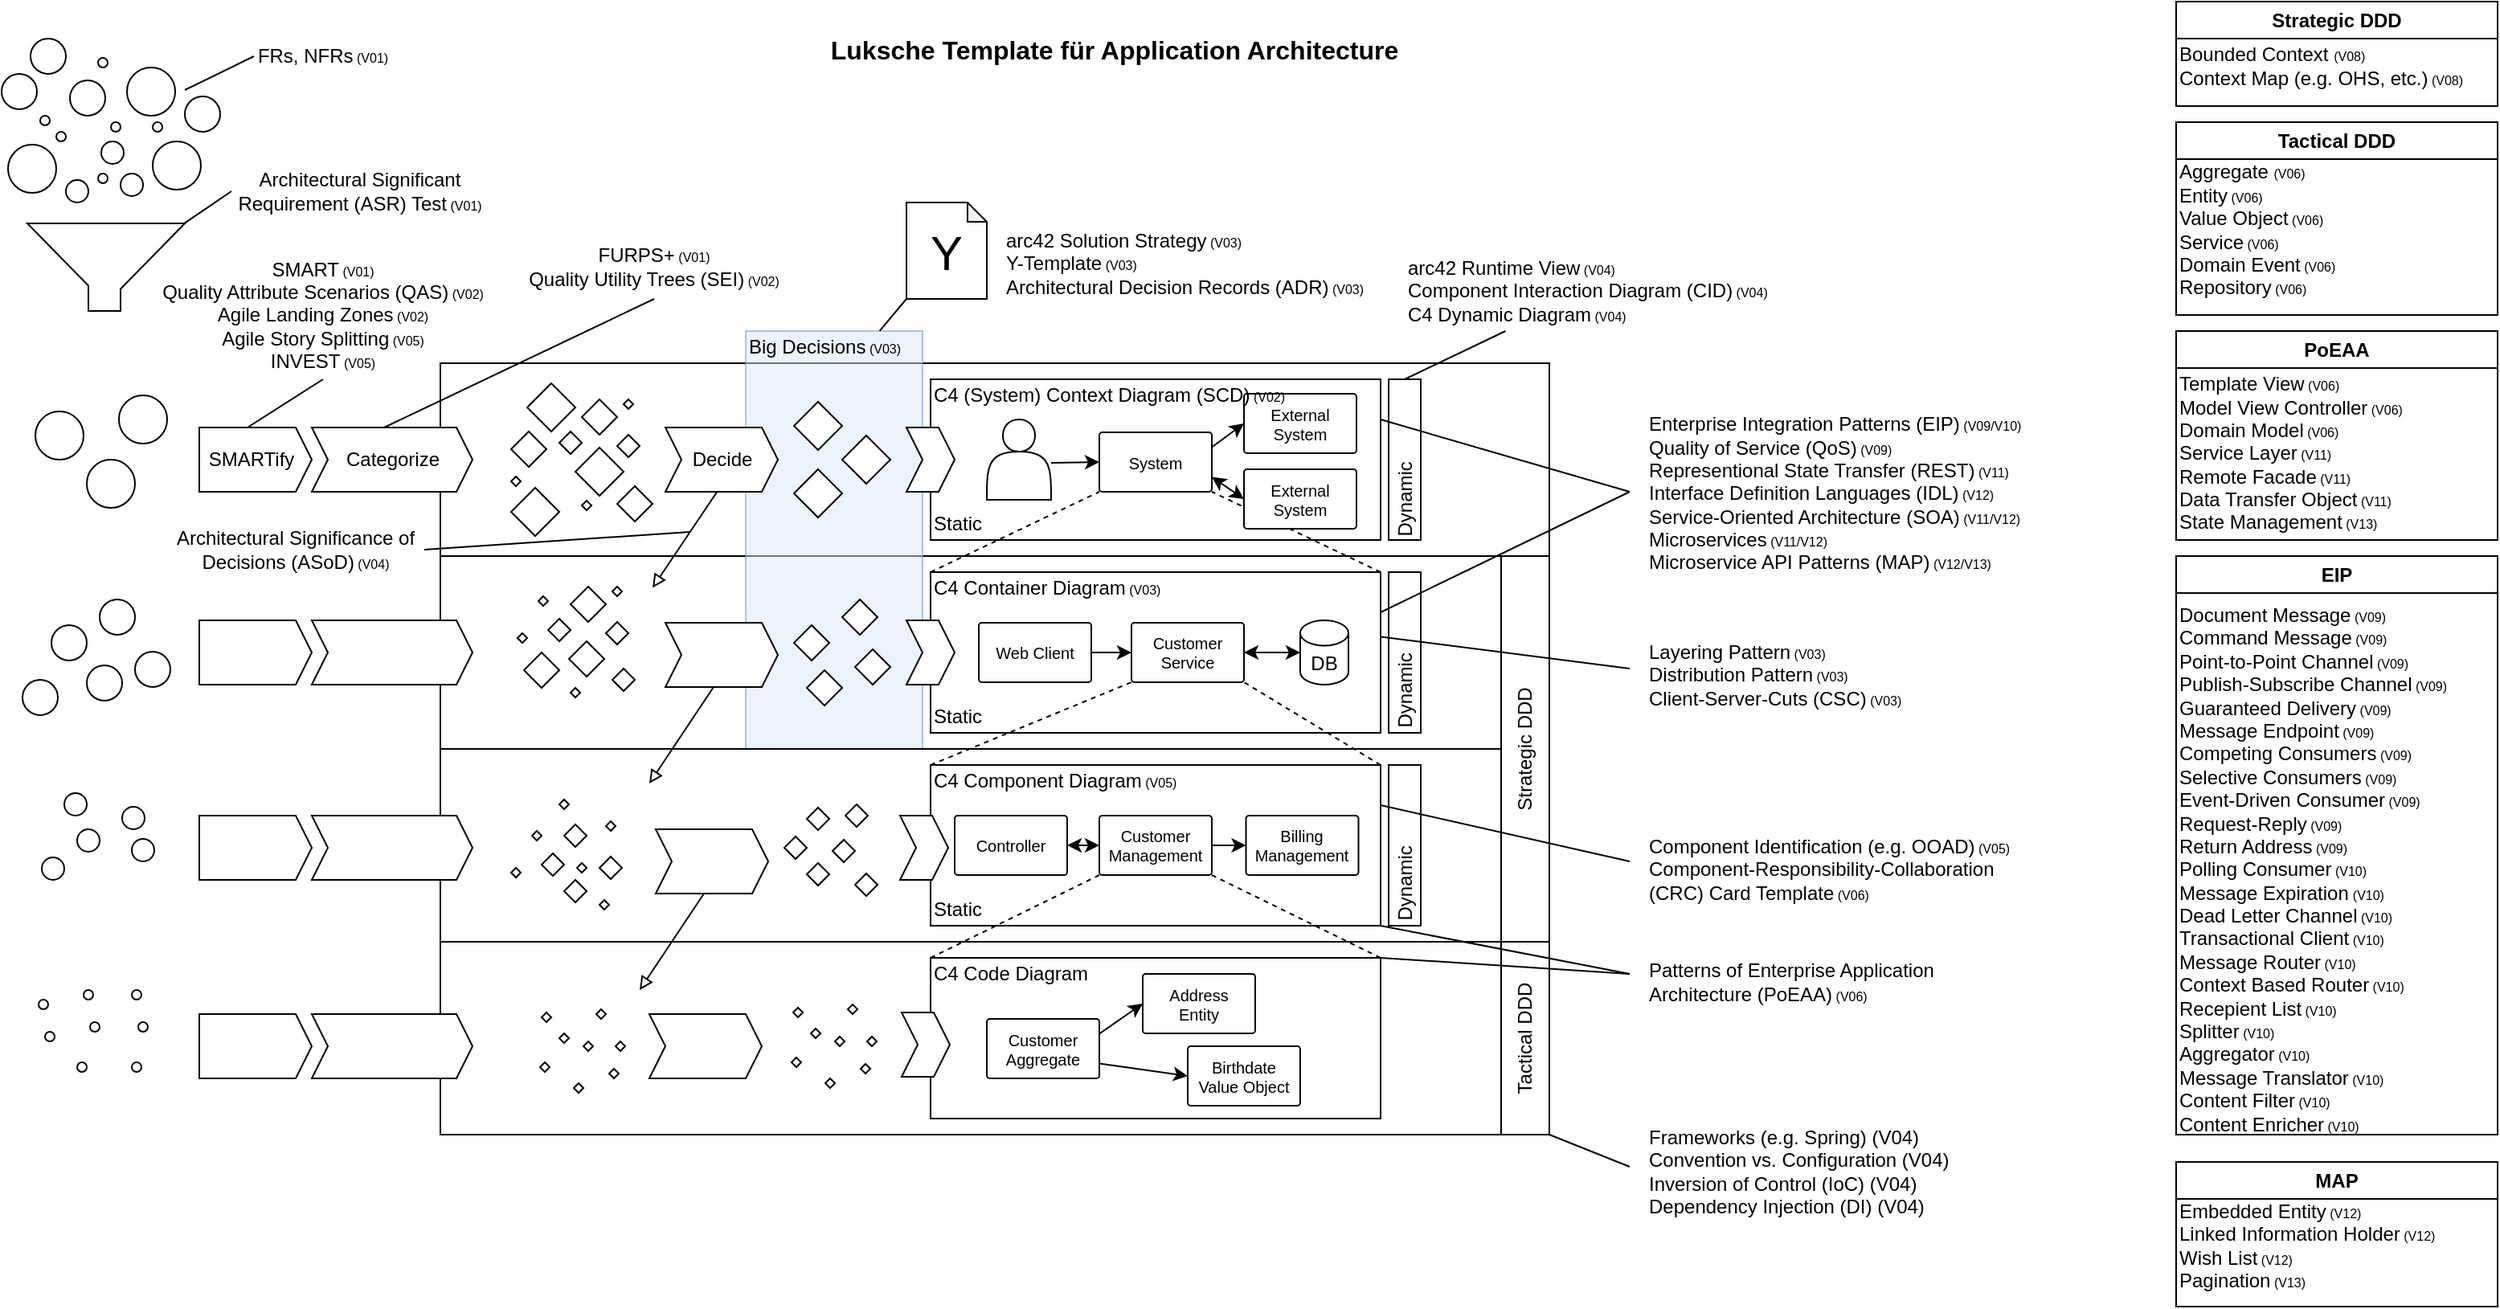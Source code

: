 <mxfile version="22.1.2" type="device">
  <diagram name="Page-1" id="bU3D_XDhGiYtBqdsCBTW">
    <mxGraphModel dx="2333" dy="1331" grid="1" gridSize="10" guides="1" tooltips="1" connect="1" arrows="1" fold="0" page="1" pageScale="1" pageWidth="1169" pageHeight="827" math="0" shadow="0">
      <root>
        <mxCell id="0" />
        <mxCell id="1" parent="0" />
        <mxCell id="FTZdqDH2JGFpH1j-RprN-48" value="" style="rounded=0;whiteSpace=wrap;html=1;" parent="1" vertex="1">
          <mxGeometry x="283" y="352" width="690" height="120" as="geometry" />
        </mxCell>
        <mxCell id="FTZdqDH2JGFpH1j-RprN-1" value="" style="rounded=0;whiteSpace=wrap;html=1;" parent="1" vertex="1">
          <mxGeometry x="283" y="232" width="690" height="120" as="geometry" />
        </mxCell>
        <mxCell id="FTZdqDH2JGFpH1j-RprN-68" value="" style="rounded=0;whiteSpace=wrap;html=1;opacity=50;fillColor=#dae8fc;strokeColor=#6c8ebf;" parent="1" vertex="1">
          <mxGeometry x="473" y="212" width="110" height="260" as="geometry" />
        </mxCell>
        <mxCell id="FTZdqDH2JGFpH1j-RprN-5" value="" style="ellipse;whiteSpace=wrap;html=1;aspect=fixed;" parent="1" vertex="1">
          <mxGeometry x="88" y="48" width="30" height="30" as="geometry" />
        </mxCell>
        <mxCell id="FTZdqDH2JGFpH1j-RprN-7" value="" style="ellipse;whiteSpace=wrap;html=1;aspect=fixed;" parent="1" vertex="1">
          <mxGeometry x="28" y="30" width="22" height="22" as="geometry" />
        </mxCell>
        <mxCell id="FTZdqDH2JGFpH1j-RprN-9" value="" style="ellipse;whiteSpace=wrap;html=1;aspect=fixed;" parent="1" vertex="1">
          <mxGeometry x="72" y="94" width="14" height="14" as="geometry" />
        </mxCell>
        <mxCell id="FTZdqDH2JGFpH1j-RprN-10" value="" style="ellipse;whiteSpace=wrap;html=1;aspect=fixed;" parent="1" vertex="1">
          <mxGeometry x="34" y="78" width="6" height="6" as="geometry" />
        </mxCell>
        <mxCell id="FTZdqDH2JGFpH1j-RprN-11" value="SMARTify" style="html=1;shadow=0;dashed=0;align=center;verticalAlign=middle;shape=mxgraph.arrows2.arrow;dy=0;dx=10;notch=0;spacing=0;spacingLeft=0;spacingRight=6;" parent="1" vertex="1">
          <mxGeometry x="133" y="272" width="70" height="40" as="geometry" />
        </mxCell>
        <mxCell id="FTZdqDH2JGFpH1j-RprN-12" value="Categorize" style="html=1;shadow=0;dashed=0;align=center;verticalAlign=middle;shape=mxgraph.arrows2.arrow;dy=0;dx=10;notch=10;" parent="1" vertex="1">
          <mxGeometry x="203" y="272" width="100" height="40" as="geometry" />
        </mxCell>
        <mxCell id="FTZdqDH2JGFpH1j-RprN-13" value="" style="ellipse;whiteSpace=wrap;html=1;aspect=fixed;" parent="1" vertex="1">
          <mxGeometry x="83" y="252" width="30" height="30" as="geometry" />
        </mxCell>
        <mxCell id="FTZdqDH2JGFpH1j-RprN-14" value="" style="ellipse;whiteSpace=wrap;html=1;aspect=fixed;" parent="1" vertex="1">
          <mxGeometry x="31" y="262" width="30" height="30" as="geometry" />
        </mxCell>
        <mxCell id="FTZdqDH2JGFpH1j-RprN-15" value="" style="ellipse;whiteSpace=wrap;html=1;aspect=fixed;" parent="1" vertex="1">
          <mxGeometry x="63" y="292" width="30" height="30" as="geometry" />
        </mxCell>
        <mxCell id="FTZdqDH2JGFpH1j-RprN-17" value="" style="rhombus;whiteSpace=wrap;html=1;" parent="1" vertex="1">
          <mxGeometry x="337" y="244.5" width="30" height="30" as="geometry" />
        </mxCell>
        <mxCell id="FTZdqDH2JGFpH1j-RprN-18" value="" style="rhombus;whiteSpace=wrap;html=1;" parent="1" vertex="1">
          <mxGeometry x="367" y="284.5" width="30" height="30" as="geometry" />
        </mxCell>
        <mxCell id="FTZdqDH2JGFpH1j-RprN-19" value="" style="rhombus;whiteSpace=wrap;html=1;" parent="1" vertex="1">
          <mxGeometry x="327" y="309.5" width="30" height="30" as="geometry" />
        </mxCell>
        <mxCell id="FTZdqDH2JGFpH1j-RprN-20" value="" style="rhombus;whiteSpace=wrap;html=1;" parent="1" vertex="1">
          <mxGeometry x="327" y="274.5" width="22" height="22" as="geometry" />
        </mxCell>
        <mxCell id="FTZdqDH2JGFpH1j-RprN-21" value="" style="rhombus;whiteSpace=wrap;html=1;" parent="1" vertex="1">
          <mxGeometry x="371" y="254.5" width="22" height="22" as="geometry" />
        </mxCell>
        <mxCell id="FTZdqDH2JGFpH1j-RprN-22" value="" style="rhombus;whiteSpace=wrap;html=1;" parent="1" vertex="1">
          <mxGeometry x="393" y="308.5" width="22" height="22" as="geometry" />
        </mxCell>
        <mxCell id="FTZdqDH2JGFpH1j-RprN-23" value="" style="rhombus;whiteSpace=wrap;html=1;" parent="1" vertex="1">
          <mxGeometry x="357" y="274.5" width="14" height="14" as="geometry" />
        </mxCell>
        <mxCell id="FTZdqDH2JGFpH1j-RprN-27" value="" style="rhombus;whiteSpace=wrap;html=1;" parent="1" vertex="1">
          <mxGeometry x="393" y="276.5" width="14" height="14" as="geometry" />
        </mxCell>
        <mxCell id="FTZdqDH2JGFpH1j-RprN-28" value="" style="rhombus;whiteSpace=wrap;html=1;" parent="1" vertex="1">
          <mxGeometry x="371" y="317.5" width="6" height="6" as="geometry" />
        </mxCell>
        <mxCell id="FTZdqDH2JGFpH1j-RprN-29" value="" style="rhombus;whiteSpace=wrap;html=1;" parent="1" vertex="1">
          <mxGeometry x="327" y="302.5" width="6" height="6" as="geometry" />
        </mxCell>
        <mxCell id="FTZdqDH2JGFpH1j-RprN-30" value="" style="rhombus;whiteSpace=wrap;html=1;" parent="1" vertex="1">
          <mxGeometry x="397" y="254.5" width="6" height="6" as="geometry" />
        </mxCell>
        <mxCell id="FTZdqDH2JGFpH1j-RprN-31" value="Decide" style="html=1;shadow=0;dashed=0;align=center;verticalAlign=middle;shape=mxgraph.arrows2.arrow;dy=0;dx=10;notch=10;" parent="1" vertex="1">
          <mxGeometry x="423" y="272" width="70" height="40" as="geometry" />
        </mxCell>
        <mxCell id="FTZdqDH2JGFpH1j-RprN-32" value="" style="rhombus;whiteSpace=wrap;html=1;" parent="1" vertex="1">
          <mxGeometry x="503" y="256" width="30" height="30" as="geometry" />
        </mxCell>
        <mxCell id="FTZdqDH2JGFpH1j-RprN-33" value="" style="rhombus;whiteSpace=wrap;html=1;" parent="1" vertex="1">
          <mxGeometry x="503" y="298" width="30" height="30" as="geometry" />
        </mxCell>
        <mxCell id="FTZdqDH2JGFpH1j-RprN-34" value="" style="rhombus;whiteSpace=wrap;html=1;" parent="1" vertex="1">
          <mxGeometry x="533" y="277" width="30" height="30" as="geometry" />
        </mxCell>
        <mxCell id="FTZdqDH2JGFpH1j-RprN-36" value="" style="rounded=0;whiteSpace=wrap;html=1;" parent="1" vertex="1">
          <mxGeometry x="588" y="242" width="280" height="100" as="geometry" />
        </mxCell>
        <mxCell id="FTZdqDH2JGFpH1j-RprN-35" value="" style="html=1;shadow=0;dashed=0;align=center;verticalAlign=middle;shape=mxgraph.arrows2.arrow;dy=0;dx=10;notch=10;" parent="1" vertex="1">
          <mxGeometry x="573" y="272" width="30" height="40" as="geometry" />
        </mxCell>
        <mxCell id="FTZdqDH2JGFpH1j-RprN-46" style="rounded=0;orthogonalLoop=1;jettySize=auto;html=1;exitX=1;exitY=0.25;exitDx=0;exitDy=0;entryX=0;entryY=0.5;entryDx=0;entryDy=0;" parent="1" source="FTZdqDH2JGFpH1j-RprN-39" target="FTZdqDH2JGFpH1j-RprN-40" edge="1">
          <mxGeometry relative="1" as="geometry" />
        </mxCell>
        <mxCell id="FTZdqDH2JGFpH1j-RprN-47" style="rounded=0;orthogonalLoop=1;jettySize=auto;html=1;exitX=1;exitY=0.75;exitDx=0;exitDy=0;entryX=0;entryY=0.5;entryDx=0;entryDy=0;startArrow=classic;startFill=1;" parent="1" source="FTZdqDH2JGFpH1j-RprN-39" target="FTZdqDH2JGFpH1j-RprN-41" edge="1">
          <mxGeometry relative="1" as="geometry" />
        </mxCell>
        <mxCell id="FTZdqDH2JGFpH1j-RprN-39" value="System" style="rounded=1;whiteSpace=wrap;html=1;arcSize=5;fontSize=10;" parent="1" vertex="1">
          <mxGeometry x="693" y="275" width="70" height="37" as="geometry" />
        </mxCell>
        <mxCell id="FTZdqDH2JGFpH1j-RprN-40" value="External&lt;br style=&quot;font-size: 10px;&quot;&gt;System" style="rounded=1;whiteSpace=wrap;html=1;arcSize=5;fontSize=10;" parent="1" vertex="1">
          <mxGeometry x="783" y="251" width="70" height="37" as="geometry" />
        </mxCell>
        <mxCell id="FTZdqDH2JGFpH1j-RprN-44" style="rounded=0;orthogonalLoop=1;jettySize=auto;html=1;entryX=0;entryY=0.5;entryDx=0;entryDy=0;" parent="1" target="FTZdqDH2JGFpH1j-RprN-39" edge="1">
          <mxGeometry relative="1" as="geometry">
            <mxPoint x="663" y="294" as="sourcePoint" />
          </mxGeometry>
        </mxCell>
        <mxCell id="FTZdqDH2JGFpH1j-RprN-43" value="" style="shape=actor;whiteSpace=wrap;html=1;" parent="1" vertex="1">
          <mxGeometry x="623" y="267" width="40" height="50" as="geometry" />
        </mxCell>
        <mxCell id="FTZdqDH2JGFpH1j-RprN-49" value="" style="rounded=0;whiteSpace=wrap;html=1;" parent="1" vertex="1">
          <mxGeometry x="588" y="362" width="280" height="100" as="geometry" />
        </mxCell>
        <mxCell id="FTZdqDH2JGFpH1j-RprN-50" value="" style="html=1;shadow=0;dashed=0;align=center;verticalAlign=middle;shape=mxgraph.arrows2.arrow;dy=0;dx=10;notch=10;" parent="1" vertex="1">
          <mxGeometry x="573" y="392" width="30" height="40" as="geometry" />
        </mxCell>
        <mxCell id="FTZdqDH2JGFpH1j-RprN-51" value="SMART&lt;font style=&quot;font-size: 8px;&quot;&gt; &lt;font style=&quot;font-size: 8px;&quot;&gt;(V01)&lt;/font&gt;&lt;/font&gt;&lt;br&gt;Quality Attribute Scenarios (QAS)&lt;font style=&quot;font-size: 8px;&quot;&gt; (V02)&lt;/font&gt;&lt;br&gt;Agile Landing Zones&lt;font style=&quot;font-size: 8px;&quot;&gt; (V02)&lt;/font&gt;&lt;br&gt;Agile Story Splitting&lt;font style=&quot;font-size: 8px;&quot;&gt; (V05)&lt;/font&gt;&lt;br&gt;INVEST&lt;font style=&quot;font-size: 8px;&quot;&gt; (V05)&lt;/font&gt;" style="text;html=1;strokeColor=none;fillColor=none;align=center;verticalAlign=middle;whiteSpace=wrap;rounded=0;" parent="1" vertex="1">
          <mxGeometry x="107" y="162" width="206" height="80" as="geometry" />
        </mxCell>
        <mxCell id="FTZdqDH2JGFpH1j-RprN-52" value="&lt;font style=&quot;&quot;&gt;FURPS+&lt;/font&gt;&lt;font style=&quot;font-size: 8px;&quot;&gt;&amp;nbsp;&lt;font style=&quot;font-size: 8px;&quot;&gt;(V01)&lt;/font&gt;&lt;/font&gt;&lt;br&gt;Quality Utility Trees (SEI)&lt;font style=&quot;font-size: 8px;&quot;&gt;&amp;nbsp;(V02)&lt;/font&gt;" style="text;html=1;strokeColor=none;fillColor=none;align=center;verticalAlign=middle;whiteSpace=wrap;rounded=0;" parent="1" vertex="1">
          <mxGeometry x="313" y="152" width="206" height="40" as="geometry" />
        </mxCell>
        <mxCell id="FTZdqDH2JGFpH1j-RprN-53" value="" style="endArrow=none;html=1;rounded=0;exitX=0;exitY=0;exitDx=30;exitDy=0;exitPerimeter=0;entryX=0.5;entryY=1;entryDx=0;entryDy=0;" parent="1" source="FTZdqDH2JGFpH1j-RprN-11" target="FTZdqDH2JGFpH1j-RprN-51" edge="1">
          <mxGeometry width="50" height="50" relative="1" as="geometry">
            <mxPoint x="303" y="172" as="sourcePoint" />
            <mxPoint x="353" y="122" as="targetPoint" />
          </mxGeometry>
        </mxCell>
        <mxCell id="FTZdqDH2JGFpH1j-RprN-55" value="" style="endArrow=none;html=1;rounded=0;exitX=0;exitY=0;exitDx=45;exitDy=0;exitPerimeter=0;entryX=0.5;entryY=1;entryDx=0;entryDy=0;" parent="1" source="FTZdqDH2JGFpH1j-RprN-12" target="FTZdqDH2JGFpH1j-RprN-52" edge="1">
          <mxGeometry width="50" height="50" relative="1" as="geometry">
            <mxPoint x="173" y="282" as="sourcePoint" />
            <mxPoint x="226" y="202" as="targetPoint" />
          </mxGeometry>
        </mxCell>
        <mxCell id="FTZdqDH2JGFpH1j-RprN-56" value="&lt;font style=&quot;&quot;&gt;C4 (System) Context Diagram (SCD)&lt;/font&gt;&lt;font style=&quot;font-size: 8px;&quot;&gt;&amp;nbsp;&lt;font style=&quot;font-size: 8px;&quot;&gt;(V02)&lt;/font&gt;&lt;/font&gt;" style="text;html=1;strokeColor=none;fillColor=none;align=left;verticalAlign=middle;whiteSpace=wrap;rounded=0;" parent="1" vertex="1">
          <mxGeometry x="588" y="242" width="230" height="20" as="geometry" />
        </mxCell>
        <mxCell id="FTZdqDH2JGFpH1j-RprN-57" value="&lt;font style=&quot;&quot;&gt;C4 Container Diagram&lt;/font&gt;&lt;font style=&quot;font-size: 8px;&quot;&gt;&amp;nbsp;&lt;font style=&quot;font-size: 8px;&quot;&gt;(V03)&lt;/font&gt;&lt;/font&gt;" style="text;html=1;strokeColor=none;fillColor=none;align=left;verticalAlign=middle;whiteSpace=wrap;rounded=0;" parent="1" vertex="1">
          <mxGeometry x="588" y="362" width="230" height="20" as="geometry" />
        </mxCell>
        <mxCell id="FTZdqDH2JGFpH1j-RprN-58" value="" style="rhombus;whiteSpace=wrap;html=1;" parent="1" vertex="1">
          <mxGeometry x="533" y="379" width="22" height="22" as="geometry" />
        </mxCell>
        <mxCell id="FTZdqDH2JGFpH1j-RprN-63" value="" style="rhombus;whiteSpace=wrap;html=1;" parent="1" vertex="1">
          <mxGeometry x="503" y="395" width="22" height="22" as="geometry" />
        </mxCell>
        <mxCell id="FTZdqDH2JGFpH1j-RprN-64" value="" style="rhombus;whiteSpace=wrap;html=1;" parent="1" vertex="1">
          <mxGeometry x="541" y="410" width="22" height="22" as="geometry" />
        </mxCell>
        <mxCell id="FTZdqDH2JGFpH1j-RprN-65" value="" style="rhombus;whiteSpace=wrap;html=1;" parent="1" vertex="1">
          <mxGeometry x="511" y="423" width="22" height="22" as="geometry" />
        </mxCell>
        <mxCell id="FTZdqDH2JGFpH1j-RprN-69" value="&lt;font style=&quot;&quot;&gt;Big Decisions&lt;/font&gt;&lt;font style=&quot;font-size: 8px;&quot;&gt;&amp;nbsp;&lt;font style=&quot;font-size: 8px;&quot;&gt;(V03)&lt;/font&gt;&lt;/font&gt;" style="text;html=1;strokeColor=none;fillColor=none;align=left;verticalAlign=middle;whiteSpace=wrap;rounded=0;" parent="1" vertex="1">
          <mxGeometry x="473" y="212" width="100" height="20" as="geometry" />
        </mxCell>
        <mxCell id="FTZdqDH2JGFpH1j-RprN-70" value="" style="endArrow=none;dashed=1;html=1;rounded=0;exitX=0;exitY=0;exitDx=0;exitDy=0;entryX=0;entryY=1;entryDx=0;entryDy=0;" parent="1" source="FTZdqDH2JGFpH1j-RprN-57" target="FTZdqDH2JGFpH1j-RprN-39" edge="1">
          <mxGeometry width="50" height="50" relative="1" as="geometry">
            <mxPoint x="663" y="392" as="sourcePoint" />
            <mxPoint x="713" y="342" as="targetPoint" />
          </mxGeometry>
        </mxCell>
        <mxCell id="FTZdqDH2JGFpH1j-RprN-71" value="" style="endArrow=none;dashed=1;html=1;rounded=0;exitX=1;exitY=0;exitDx=0;exitDy=0;entryX=1;entryY=1;entryDx=0;entryDy=0;" parent="1" source="FTZdqDH2JGFpH1j-RprN-49" target="FTZdqDH2JGFpH1j-RprN-39" edge="1">
          <mxGeometry width="50" height="50" relative="1" as="geometry">
            <mxPoint x="598" y="372" as="sourcePoint" />
            <mxPoint x="703" y="322" as="targetPoint" />
          </mxGeometry>
        </mxCell>
        <mxCell id="FTZdqDH2JGFpH1j-RprN-41" value="External&lt;br style=&quot;font-size: 10px;&quot;&gt;System" style="rounded=1;whiteSpace=wrap;html=1;arcSize=5;fontSize=10;" parent="1" vertex="1">
          <mxGeometry x="783" y="298" width="70" height="37" as="geometry" />
        </mxCell>
        <mxCell id="FTZdqDH2JGFpH1j-RprN-76" style="edgeStyle=orthogonalEdgeStyle;rounded=0;orthogonalLoop=1;jettySize=auto;html=1;exitX=1;exitY=0.5;exitDx=0;exitDy=0;entryX=0;entryY=0.5;entryDx=0;entryDy=0;" parent="1" source="FTZdqDH2JGFpH1j-RprN-72" target="FTZdqDH2JGFpH1j-RprN-73" edge="1">
          <mxGeometry relative="1" as="geometry" />
        </mxCell>
        <mxCell id="FTZdqDH2JGFpH1j-RprN-72" value="Web Client" style="rounded=1;whiteSpace=wrap;html=1;arcSize=5;fontSize=10;" parent="1" vertex="1">
          <mxGeometry x="618" y="393.5" width="70" height="37" as="geometry" />
        </mxCell>
        <mxCell id="FTZdqDH2JGFpH1j-RprN-73" value="Customer Service" style="rounded=1;whiteSpace=wrap;html=1;arcSize=5;fontSize=10;" parent="1" vertex="1">
          <mxGeometry x="713" y="393.5" width="70" height="37" as="geometry" />
        </mxCell>
        <mxCell id="FTZdqDH2JGFpH1j-RprN-75" value="DB" style="shape=cylinder3;whiteSpace=wrap;html=1;boundedLbl=1;backgroundOutline=1;size=7.857;" parent="1" vertex="1">
          <mxGeometry x="818" y="392" width="30" height="40" as="geometry" />
        </mxCell>
        <mxCell id="FTZdqDH2JGFpH1j-RprN-77" style="edgeStyle=orthogonalEdgeStyle;rounded=0;orthogonalLoop=1;jettySize=auto;html=1;exitX=1;exitY=0.5;exitDx=0;exitDy=0;entryX=0;entryY=0.5;entryDx=0;entryDy=0;entryPerimeter=0;startArrow=classic;startFill=1;" parent="1" source="FTZdqDH2JGFpH1j-RprN-73" target="FTZdqDH2JGFpH1j-RprN-75" edge="1">
          <mxGeometry relative="1" as="geometry" />
        </mxCell>
        <mxCell id="FTZdqDH2JGFpH1j-RprN-78" value="" style="rounded=0;whiteSpace=wrap;html=1;" parent="1" vertex="1">
          <mxGeometry x="283" y="472" width="690" height="120" as="geometry" />
        </mxCell>
        <mxCell id="FTZdqDH2JGFpH1j-RprN-79" value="" style="rounded=0;whiteSpace=wrap;html=1;" parent="1" vertex="1">
          <mxGeometry x="283" y="592" width="690" height="120" as="geometry" />
        </mxCell>
        <mxCell id="FTZdqDH2JGFpH1j-RprN-80" value="" style="endArrow=none;html=1;rounded=0;exitX=0.833;exitY=-0.005;exitDx=0;exitDy=0;entryX=0;entryY=1;entryDx=0;entryDy=0;entryPerimeter=0;exitPerimeter=0;" parent="1" source="FTZdqDH2JGFpH1j-RprN-69" target="FTZdqDH2JGFpH1j-RprN-81" edge="1">
          <mxGeometry width="50" height="50" relative="1" as="geometry">
            <mxPoint x="541" y="212" as="sourcePoint" />
            <mxPoint x="598" y="183" as="targetPoint" />
          </mxGeometry>
        </mxCell>
        <mxCell id="FTZdqDH2JGFpH1j-RprN-81" value="" style="shape=note;whiteSpace=wrap;html=1;backgroundOutline=1;darkOpacity=0.05;size=12;" parent="1" vertex="1">
          <mxGeometry x="573" y="132" width="50" height="60" as="geometry" />
        </mxCell>
        <mxCell id="FTZdqDH2JGFpH1j-RprN-82" value="&lt;font style=&quot;font-size: 30px;&quot;&gt;Y&lt;/font&gt;" style="text;html=1;strokeColor=none;fillColor=none;align=center;verticalAlign=middle;whiteSpace=wrap;rounded=0;" parent="1" vertex="1">
          <mxGeometry x="573" y="148" width="50" height="30" as="geometry" />
        </mxCell>
        <mxCell id="FTZdqDH2JGFpH1j-RprN-83" value="&lt;font style=&quot;&quot;&gt;arc42 Solution Strategy&lt;/font&gt;&lt;font style=&quot;font-size: 8px;&quot;&gt;&amp;nbsp;&lt;font style=&quot;font-size: 8px;&quot;&gt;(V03)&lt;/font&gt;&lt;/font&gt;&lt;br&gt;&lt;div style=&quot;&quot;&gt;&lt;span style=&quot;background-color: initial;&quot;&gt;Y-Template&lt;font style=&quot;font-size: 8px;&quot;&gt; (V03)&lt;/font&gt;&lt;/span&gt;&lt;/div&gt;&lt;div style=&quot;&quot;&gt;&lt;font style=&quot;border-color: var(--border-color);&quot;&gt;Architectural Decision Records (ADR)&lt;/font&gt;&lt;font style=&quot;border-color: var(--border-color); font-size: 8px;&quot;&gt;&amp;nbsp;&lt;font style=&quot;border-color: var(--border-color);&quot;&gt;(V03)&lt;/font&gt;&lt;/font&gt;&lt;span style=&quot;background-color: initial;&quot;&gt;&lt;br&gt;&lt;/span&gt;&lt;/div&gt;" style="text;html=1;strokeColor=none;fillColor=none;align=left;verticalAlign=middle;whiteSpace=wrap;rounded=0;" parent="1" vertex="1">
          <mxGeometry x="633" y="148" width="230" height="44" as="geometry" />
        </mxCell>
        <mxCell id="FTZdqDH2JGFpH1j-RprN-84" value="" style="rounded=0;whiteSpace=wrap;html=1;" parent="1" vertex="1">
          <mxGeometry x="873" y="362" width="20" height="100" as="geometry" />
        </mxCell>
        <mxCell id="FTZdqDH2JGFpH1j-RprN-85" value="" style="rounded=0;whiteSpace=wrap;html=1;" parent="1" vertex="1">
          <mxGeometry x="873" y="242" width="20" height="100" as="geometry" />
        </mxCell>
        <mxCell id="FTZdqDH2JGFpH1j-RprN-86" value="" style="rounded=0;whiteSpace=wrap;html=1;" parent="1" vertex="1">
          <mxGeometry x="873" y="482" width="20" height="100" as="geometry" />
        </mxCell>
        <mxCell id="FTZdqDH2JGFpH1j-RprN-87" value="" style="rounded=0;whiteSpace=wrap;html=1;" parent="1" vertex="1">
          <mxGeometry x="943" y="352" width="30" height="240" as="geometry" />
        </mxCell>
        <mxCell id="FTZdqDH2JGFpH1j-RprN-88" value="" style="rounded=0;whiteSpace=wrap;html=1;" parent="1" vertex="1">
          <mxGeometry x="943" y="592" width="30" height="120" as="geometry" />
        </mxCell>
        <mxCell id="FTZdqDH2JGFpH1j-RprN-90" value="Tactical DDD" style="text;html=1;strokeColor=none;fillColor=none;align=center;verticalAlign=middle;whiteSpace=wrap;rounded=0;rotation=-90;" parent="1" vertex="1">
          <mxGeometry x="908" y="637" width="100" height="30" as="geometry" />
        </mxCell>
        <mxCell id="FTZdqDH2JGFpH1j-RprN-91" value="Strategic DDD" style="text;html=1;strokeColor=none;fillColor=none;align=center;verticalAlign=middle;whiteSpace=wrap;rounded=0;rotation=-90;" parent="1" vertex="1">
          <mxGeometry x="908" y="457" width="100" height="30" as="geometry" />
        </mxCell>
        <mxCell id="FTZdqDH2JGFpH1j-RprN-92" value="&lt;font style=&quot;&quot;&gt;arc42 Runtime View&lt;/font&gt;&lt;font style=&quot;font-size: 8px;&quot;&gt;&amp;nbsp;&lt;font style=&quot;font-size: 8px;&quot;&gt;(V04)&lt;/font&gt;&lt;/font&gt;&lt;br&gt;&lt;div style=&quot;&quot;&gt;&lt;span style=&quot;background-color: initial;&quot;&gt;&lt;font style=&quot;&quot;&gt;Component Interaction Diagram (CID)&lt;/font&gt;&lt;font style=&quot;font-size: 8px;&quot;&gt;&amp;nbsp;(V04)&lt;/font&gt;&lt;/span&gt;&lt;/div&gt;&lt;div style=&quot;&quot;&gt;&lt;font style=&quot;border-color: var(--border-color);&quot;&gt;C4 Dynamic Diagram&lt;/font&gt;&lt;font style=&quot;border-color: var(--border-color); font-size: 8px;&quot;&gt;&amp;nbsp;&lt;font style=&quot;border-color: var(--border-color);&quot;&gt;(V04)&lt;/font&gt;&lt;/font&gt;&lt;span style=&quot;background-color: initial;&quot;&gt;&lt;br&gt;&lt;/span&gt;&lt;/div&gt;" style="text;html=1;strokeColor=none;fillColor=none;align=left;verticalAlign=middle;whiteSpace=wrap;rounded=0;" parent="1" vertex="1">
          <mxGeometry x="883" y="162" width="230" height="50" as="geometry" />
        </mxCell>
        <mxCell id="FTZdqDH2JGFpH1j-RprN-93" value="" style="endArrow=none;html=1;rounded=0;exitX=0.5;exitY=0;exitDx=0;exitDy=0;" parent="1" source="FTZdqDH2JGFpH1j-RprN-85" target="FTZdqDH2JGFpH1j-RprN-92" edge="1">
          <mxGeometry width="50" height="50" relative="1" as="geometry">
            <mxPoint x="568" y="222" as="sourcePoint" />
            <mxPoint x="583" y="202" as="targetPoint" />
          </mxGeometry>
        </mxCell>
        <mxCell id="FTZdqDH2JGFpH1j-RprN-94" value="Static" style="text;html=1;strokeColor=none;fillColor=none;align=left;verticalAlign=middle;whiteSpace=wrap;rounded=0;" parent="1" vertex="1">
          <mxGeometry x="588" y="442" width="35" height="20" as="geometry" />
        </mxCell>
        <mxCell id="FTZdqDH2JGFpH1j-RprN-95" value="Static" style="text;html=1;strokeColor=none;fillColor=none;align=left;verticalAlign=middle;whiteSpace=wrap;rounded=0;" parent="1" vertex="1">
          <mxGeometry x="588" y="322" width="35" height="20" as="geometry" />
        </mxCell>
        <mxCell id="FTZdqDH2JGFpH1j-RprN-96" value="Dynamic" style="text;html=1;strokeColor=none;fillColor=none;align=left;verticalAlign=middle;whiteSpace=wrap;rounded=0;rotation=-90;" parent="1" vertex="1">
          <mxGeometry x="854.25" y="422" width="57.5" height="20" as="geometry" />
        </mxCell>
        <mxCell id="FTZdqDH2JGFpH1j-RprN-97" value="Dynamic" style="text;html=1;strokeColor=none;fillColor=none;align=left;verticalAlign=middle;whiteSpace=wrap;rounded=0;rotation=-90;" parent="1" vertex="1">
          <mxGeometry x="854.25" y="303" width="57.5" height="20" as="geometry" />
        </mxCell>
        <mxCell id="TeVpT05s6yGzjT-_0Bfr-1" value="" style="rounded=0;whiteSpace=wrap;html=1;" vertex="1" parent="1">
          <mxGeometry x="588" y="482" width="280" height="100" as="geometry" />
        </mxCell>
        <mxCell id="TeVpT05s6yGzjT-_0Bfr-2" value="" style="endArrow=none;dashed=1;html=1;rounded=0;exitX=0;exitY=0;exitDx=0;exitDy=0;entryX=0;entryY=1;entryDx=0;entryDy=0;" edge="1" parent="1" source="TeVpT05s6yGzjT-_0Bfr-1" target="FTZdqDH2JGFpH1j-RprN-73">
          <mxGeometry width="50" height="50" relative="1" as="geometry">
            <mxPoint x="598" y="372" as="sourcePoint" />
            <mxPoint x="703" y="322" as="targetPoint" />
          </mxGeometry>
        </mxCell>
        <mxCell id="TeVpT05s6yGzjT-_0Bfr-3" value="" style="endArrow=none;dashed=1;html=1;rounded=0;exitX=1;exitY=0;exitDx=0;exitDy=0;entryX=1;entryY=1;entryDx=0;entryDy=0;" edge="1" parent="1" source="TeVpT05s6yGzjT-_0Bfr-1" target="FTZdqDH2JGFpH1j-RprN-73">
          <mxGeometry width="50" height="50" relative="1" as="geometry">
            <mxPoint x="878" y="372" as="sourcePoint" />
            <mxPoint x="773" y="322" as="targetPoint" />
          </mxGeometry>
        </mxCell>
        <mxCell id="TeVpT05s6yGzjT-_0Bfr-4" value="&lt;font style=&quot;&quot;&gt;C4 Component Diagram&lt;/font&gt;&lt;font style=&quot;font-size: 8px;&quot;&gt;&amp;nbsp;&lt;font style=&quot;font-size: 8px;&quot;&gt;(V05)&lt;/font&gt;&lt;/font&gt;" style="text;html=1;strokeColor=none;fillColor=none;align=left;verticalAlign=middle;whiteSpace=wrap;rounded=0;" vertex="1" parent="1">
          <mxGeometry x="588" y="482" width="230" height="20" as="geometry" />
        </mxCell>
        <mxCell id="TeVpT05s6yGzjT-_0Bfr-8" style="edgeStyle=orthogonalEdgeStyle;rounded=0;orthogonalLoop=1;jettySize=auto;html=1;exitX=1;exitY=0.5;exitDx=0;exitDy=0;entryX=0;entryY=0.5;entryDx=0;entryDy=0;startArrow=classic;startFill=1;" edge="1" parent="1" source="TeVpT05s6yGzjT-_0Bfr-5" target="TeVpT05s6yGzjT-_0Bfr-6">
          <mxGeometry relative="1" as="geometry" />
        </mxCell>
        <mxCell id="TeVpT05s6yGzjT-_0Bfr-5" value="Controller" style="rounded=1;whiteSpace=wrap;html=1;arcSize=5;fontSize=10;" vertex="1" parent="1">
          <mxGeometry x="603" y="513.5" width="70" height="37" as="geometry" />
        </mxCell>
        <mxCell id="TeVpT05s6yGzjT-_0Bfr-10" style="edgeStyle=orthogonalEdgeStyle;rounded=0;orthogonalLoop=1;jettySize=auto;html=1;exitX=1;exitY=0.5;exitDx=0;exitDy=0;entryX=0;entryY=0.5;entryDx=0;entryDy=0;startArrow=none;startFill=0;" edge="1" parent="1" source="TeVpT05s6yGzjT-_0Bfr-6" target="TeVpT05s6yGzjT-_0Bfr-7">
          <mxGeometry relative="1" as="geometry">
            <Array as="points">
              <mxPoint x="773" y="532" />
              <mxPoint x="773" y="532" />
            </Array>
          </mxGeometry>
        </mxCell>
        <mxCell id="TeVpT05s6yGzjT-_0Bfr-6" value="Customer&lt;br&gt;Management" style="rounded=1;whiteSpace=wrap;html=1;arcSize=5;fontSize=10;" vertex="1" parent="1">
          <mxGeometry x="693" y="513.5" width="70" height="37" as="geometry" />
        </mxCell>
        <mxCell id="TeVpT05s6yGzjT-_0Bfr-7" value="Billing&lt;br&gt;Management" style="rounded=1;whiteSpace=wrap;html=1;arcSize=5;fontSize=10;" vertex="1" parent="1">
          <mxGeometry x="784.25" y="513.5" width="70" height="37" as="geometry" />
        </mxCell>
        <mxCell id="TeVpT05s6yGzjT-_0Bfr-11" value="Static" style="text;html=1;strokeColor=none;fillColor=none;align=left;verticalAlign=middle;whiteSpace=wrap;rounded=0;" vertex="1" parent="1">
          <mxGeometry x="588" y="562" width="35" height="20" as="geometry" />
        </mxCell>
        <mxCell id="TeVpT05s6yGzjT-_0Bfr-12" value="Dynamic" style="text;html=1;strokeColor=none;fillColor=none;align=left;verticalAlign=middle;whiteSpace=wrap;rounded=0;rotation=-90;" vertex="1" parent="1">
          <mxGeometry x="854.25" y="542" width="57.5" height="20" as="geometry" />
        </mxCell>
        <mxCell id="TeVpT05s6yGzjT-_0Bfr-13" value="" style="rounded=0;whiteSpace=wrap;html=1;" vertex="1" parent="1">
          <mxGeometry x="588" y="602" width="280" height="100" as="geometry" />
        </mxCell>
        <mxCell id="TeVpT05s6yGzjT-_0Bfr-14" value="" style="endArrow=none;dashed=1;html=1;rounded=0;exitX=0;exitY=0;exitDx=0;exitDy=0;entryX=0;entryY=1;entryDx=0;entryDy=0;" edge="1" parent="1" source="TeVpT05s6yGzjT-_0Bfr-13" target="TeVpT05s6yGzjT-_0Bfr-6">
          <mxGeometry width="50" height="50" relative="1" as="geometry">
            <mxPoint x="598" y="492" as="sourcePoint" />
            <mxPoint x="723" y="441" as="targetPoint" />
          </mxGeometry>
        </mxCell>
        <mxCell id="TeVpT05s6yGzjT-_0Bfr-15" value="" style="endArrow=none;dashed=1;html=1;rounded=0;exitX=1;exitY=0;exitDx=0;exitDy=0;entryX=1;entryY=1;entryDx=0;entryDy=0;" edge="1" parent="1" source="TeVpT05s6yGzjT-_0Bfr-13" target="TeVpT05s6yGzjT-_0Bfr-6">
          <mxGeometry width="50" height="50" relative="1" as="geometry">
            <mxPoint x="878" y="492" as="sourcePoint" />
            <mxPoint x="793" y="441" as="targetPoint" />
          </mxGeometry>
        </mxCell>
        <mxCell id="TeVpT05s6yGzjT-_0Bfr-16" value="&lt;font style=&quot;&quot;&gt;C4 Code Diagram&lt;/font&gt;" style="text;html=1;strokeColor=none;fillColor=none;align=left;verticalAlign=middle;whiteSpace=wrap;rounded=0;" vertex="1" parent="1">
          <mxGeometry x="588" y="602" width="230" height="20" as="geometry" />
        </mxCell>
        <mxCell id="TeVpT05s6yGzjT-_0Bfr-17" value="" style="endArrow=none;html=1;rounded=0;exitX=1;exitY=1;exitDx=0;exitDy=0;" edge="1" parent="1" source="TeVpT05s6yGzjT-_0Bfr-1">
          <mxGeometry width="50" height="50" relative="1" as="geometry">
            <mxPoint x="1073" y="592" as="sourcePoint" />
            <mxPoint x="1023" y="612" as="targetPoint" />
          </mxGeometry>
        </mxCell>
        <mxCell id="TeVpT05s6yGzjT-_0Bfr-18" value="" style="endArrow=none;html=1;rounded=0;exitX=1;exitY=0;exitDx=0;exitDy=0;" edge="1" parent="1" source="TeVpT05s6yGzjT-_0Bfr-13">
          <mxGeometry width="50" height="50" relative="1" as="geometry">
            <mxPoint x="878" y="592" as="sourcePoint" />
            <mxPoint x="1023" y="612" as="targetPoint" />
          </mxGeometry>
        </mxCell>
        <mxCell id="TeVpT05s6yGzjT-_0Bfr-19" value="&lt;font style=&quot;&quot;&gt;Patterns of Enterprise Application Architecture (PoEAA)&lt;/font&gt;&lt;font style=&quot;font-size: 8px;&quot;&gt;&amp;nbsp;&lt;font style=&quot;font-size: 8px;&quot;&gt;(V06)&lt;br&gt;&lt;/font&gt;&lt;/font&gt;" style="text;html=1;strokeColor=none;fillColor=none;align=left;verticalAlign=middle;whiteSpace=wrap;rounded=0;" vertex="1" parent="1">
          <mxGeometry x="1033" y="592" width="230" height="50" as="geometry" />
        </mxCell>
        <mxCell id="TeVpT05s6yGzjT-_0Bfr-20" value="&lt;font style=&quot;font-size: 8px;&quot;&gt;&lt;font style=&quot;border-color: var(--border-color); font-size: 12px;&quot;&gt;Component Identification (e.g. OOAD)&lt;/font&gt;&lt;font style=&quot;border-color: var(--border-color);&quot;&gt;&amp;nbsp;&lt;font style=&quot;border-color: var(--border-color);&quot;&gt;(V05)&lt;/font&gt;&lt;/font&gt;&lt;br&gt;&lt;/font&gt;&lt;font style=&quot;font-size: 8px;&quot;&gt;&lt;font style=&quot;border-color: var(--border-color); font-size: 12px;&quot;&gt;Component-Responsibility-Collaboration (CRC) Card Template&lt;/font&gt;&lt;font style=&quot;border-color: var(--border-color);&quot;&gt;&amp;nbsp;&lt;font style=&quot;border-color: var(--border-color);&quot;&gt;(V06)&lt;/font&gt;&lt;/font&gt;&lt;font style=&quot;font-size: 8px;&quot;&gt;&lt;br&gt;&lt;/font&gt;&lt;/font&gt;" style="text;html=1;strokeColor=none;fillColor=none;align=left;verticalAlign=middle;whiteSpace=wrap;rounded=0;" vertex="1" parent="1">
          <mxGeometry x="1033" y="522" width="230" height="50" as="geometry" />
        </mxCell>
        <mxCell id="TeVpT05s6yGzjT-_0Bfr-21" value="" style="endArrow=none;html=1;rounded=0;exitX=1;exitY=0.25;exitDx=0;exitDy=0;" edge="1" parent="1" source="TeVpT05s6yGzjT-_0Bfr-1">
          <mxGeometry width="50" height="50" relative="1" as="geometry">
            <mxPoint x="878" y="592" as="sourcePoint" />
            <mxPoint x="1023" y="542" as="targetPoint" />
          </mxGeometry>
        </mxCell>
        <mxCell id="TeVpT05s6yGzjT-_0Bfr-22" value="" style="endArrow=none;html=1;rounded=0;exitX=1;exitY=0.25;exitDx=0;exitDy=0;" edge="1" parent="1" source="FTZdqDH2JGFpH1j-RprN-49">
          <mxGeometry width="50" height="50" relative="1" as="geometry">
            <mxPoint x="943" y="417" as="sourcePoint" />
            <mxPoint x="1023" y="312" as="targetPoint" />
          </mxGeometry>
        </mxCell>
        <mxCell id="TeVpT05s6yGzjT-_0Bfr-23" value="&lt;font style=&quot;&quot;&gt;&lt;font style=&quot;border-color: var(--border-color); font-size: 12px;&quot;&gt;Enterprise Integration Patterns (EIP)&lt;/font&gt;&lt;font style=&quot;font-size: 8px; border-color: var(--border-color);&quot;&gt;&amp;nbsp;&lt;font style=&quot;border-color: var(--border-color); font-size: 8px;&quot;&gt;(V09/V10)&lt;/font&gt;&lt;/font&gt;&lt;br&gt;&lt;/font&gt;&lt;font style=&quot;&quot;&gt;&lt;font style=&quot;border-color: var(--border-color); font-size: 12px;&quot;&gt;Quality of Service (QoS)&lt;/font&gt;&lt;font style=&quot;border-color: var(--border-color);&quot;&gt;&lt;span style=&quot;font-size: 8px;&quot;&gt;&amp;nbsp;&lt;/span&gt;&lt;font style=&quot;border-color: var(--border-color);&quot;&gt;&lt;font style=&quot;font-size: 8px;&quot;&gt;(V09)&lt;/font&gt;&lt;br&gt;&lt;font style=&quot;font-size: 12px;&quot;&gt;Representional State Transfer (REST)&lt;/font&gt;&lt;/font&gt;&lt;font style=&quot;border-color: var(--border-color);&quot;&gt;&lt;span style=&quot;font-size: 8px;&quot;&gt; (V11)&lt;/span&gt;&lt;br&gt;&lt;font style=&quot;font-size: 12px;&quot;&gt;Interface Definition Languages (IDL)&lt;/font&gt;&lt;/font&gt;&lt;font style=&quot;font-size: 8px; border-color: var(--border-color);&quot;&gt; (V12)&lt;br&gt;&lt;/font&gt;&lt;/font&gt;&lt;font style=&quot;&quot;&gt;&lt;font style=&quot;&quot;&gt;&lt;font style=&quot;&quot;&gt;&lt;span style=&quot;border-color: var(--border-color);&quot;&gt;&lt;font style=&quot;font-size: 12px;&quot;&gt;Service-Oriented Architecture (SOA)&lt;/font&gt;&lt;span style=&quot;font-size: 8px;&quot;&gt;&amp;nbsp;&lt;/span&gt;&lt;/span&gt;&lt;/font&gt;&lt;font style=&quot;font-size: 8px; border-color: var(--border-color);&quot;&gt;(V11/V12)&lt;br&gt;&lt;/font&gt;&lt;/font&gt;&lt;font style=&quot;font-size: 12px;&quot;&gt;Microservices&lt;/font&gt;&lt;span style=&quot;font-size: 8px;&quot;&gt; (V11/V12)&lt;/span&gt;&lt;br&gt;&lt;font style=&quot;font-size: 12px;&quot;&gt;Microservice API Patterns (MAP)&lt;/font&gt;&lt;span style=&quot;font-size: 8px;&quot;&gt; (V12/V13)&lt;/span&gt;&lt;br&gt;&lt;/font&gt;&lt;/font&gt;" style="text;html=1;strokeColor=none;fillColor=none;align=left;verticalAlign=middle;whiteSpace=wrap;rounded=0;" vertex="1" parent="1">
          <mxGeometry x="1033" y="255" width="290" height="116" as="geometry" />
        </mxCell>
        <mxCell id="TeVpT05s6yGzjT-_0Bfr-24" value="" style="endArrow=none;html=1;rounded=0;exitX=1.001;exitY=0.402;exitDx=0;exitDy=0;exitPerimeter=0;" edge="1" parent="1" source="FTZdqDH2JGFpH1j-RprN-49">
          <mxGeometry width="50" height="50" relative="1" as="geometry">
            <mxPoint x="878" y="397" as="sourcePoint" />
            <mxPoint x="1023" y="422" as="targetPoint" />
          </mxGeometry>
        </mxCell>
        <mxCell id="TeVpT05s6yGzjT-_0Bfr-25" value="&lt;font style=&quot;font-size: 8px;&quot;&gt;&lt;font style=&quot;border-color: var(--border-color); font-size: 12px;&quot;&gt;Layering Pattern&lt;/font&gt;&lt;font style=&quot;border-color: var(--border-color);&quot;&gt;&amp;nbsp;&lt;font style=&quot;border-color: var(--border-color);&quot;&gt;(V03)&lt;/font&gt;&lt;/font&gt;&lt;br&gt;&lt;/font&gt;&lt;font style=&quot;&quot;&gt;&lt;font style=&quot;&quot;&gt;Distribution Pattern&lt;font style=&quot;font-size: 8px;&quot;&gt;&amp;nbsp;&lt;/font&gt;&lt;font style=&quot;border-color: var(--border-color); font-size: 8px;&quot;&gt;(V03)&lt;/font&gt;&lt;br&gt;Client-Server-Cuts (CSC)&lt;font style=&quot;font-size: 8px;&quot;&gt;&amp;nbsp;&lt;/font&gt;&lt;font style=&quot;border-color: var(--border-color); font-size: 8px;&quot;&gt;(V03)&lt;/font&gt;&lt;br&gt;&lt;/font&gt;&lt;/font&gt;" style="text;html=1;strokeColor=none;fillColor=none;align=left;verticalAlign=middle;whiteSpace=wrap;rounded=0;" vertex="1" parent="1">
          <mxGeometry x="1033" y="401" width="230" height="50" as="geometry" />
        </mxCell>
        <mxCell id="TeVpT05s6yGzjT-_0Bfr-26" value="&lt;font style=&quot;font-size: 12px;&quot;&gt;&lt;font style=&quot;border-color: var(--border-color); font-size: 12px;&quot;&gt;&lt;font style=&quot;border-color: var(--border-color); font-size: 12px;&quot;&gt;Frameworks (e.g. Spring) (V04)&lt;br&gt;&lt;/font&gt;&lt;/font&gt;&lt;font style=&quot;font-size: 12px;&quot;&gt;Convention vs. Configuration (V04)&lt;br&gt;Inversion of Control (IoC) (V04)&lt;br&gt;Dependency Injection (DI) (V04)&lt;br&gt;&lt;/font&gt;&lt;/font&gt;" style="text;html=1;strokeColor=none;fillColor=none;align=left;verticalAlign=middle;whiteSpace=wrap;rounded=0;" vertex="1" parent="1">
          <mxGeometry x="1033" y="702" width="290" height="65" as="geometry" />
        </mxCell>
        <mxCell id="TeVpT05s6yGzjT-_0Bfr-27" value="" style="endArrow=none;html=1;rounded=0;exitX=1;exitY=1;exitDx=0;exitDy=0;" edge="1" parent="1" source="FTZdqDH2JGFpH1j-RprN-88">
          <mxGeometry width="50" height="50" relative="1" as="geometry">
            <mxPoint x="878" y="612" as="sourcePoint" />
            <mxPoint x="1023" y="732" as="targetPoint" />
          </mxGeometry>
        </mxCell>
        <mxCell id="TeVpT05s6yGzjT-_0Bfr-28" value="" style="endArrow=none;html=1;rounded=0;exitX=1;exitY=0.25;exitDx=0;exitDy=0;" edge="1" parent="1" source="FTZdqDH2JGFpH1j-RprN-36">
          <mxGeometry width="50" height="50" relative="1" as="geometry">
            <mxPoint x="878" y="397" as="sourcePoint" />
            <mxPoint x="1023" y="312" as="targetPoint" />
          </mxGeometry>
        </mxCell>
        <mxCell id="TeVpT05s6yGzjT-_0Bfr-29" value="Strategic DDD" style="swimlane;whiteSpace=wrap;html=1;" vertex="1" parent="1">
          <mxGeometry x="1363" y="7" width="200" height="65" as="geometry" />
        </mxCell>
        <mxCell id="TeVpT05s6yGzjT-_0Bfr-35" value="Bounded Context &lt;font style=&quot;font-size: 8px;&quot;&gt;(V08)&lt;/font&gt;&lt;br&gt;Context Map (e.g. OHS, etc.)&lt;font style=&quot;font-size: 8px;&quot;&gt;&amp;nbsp;(V08)&lt;/font&gt;" style="text;html=1;strokeColor=none;fillColor=none;align=left;verticalAlign=middle;whiteSpace=wrap;rounded=0;" vertex="1" parent="TeVpT05s6yGzjT-_0Bfr-29">
          <mxGeometry y="24.5" width="200" height="30" as="geometry" />
        </mxCell>
        <mxCell id="TeVpT05s6yGzjT-_0Bfr-36" value="Tactical DDD" style="swimlane;whiteSpace=wrap;html=1;" vertex="1" parent="1">
          <mxGeometry x="1363" y="82" width="200" height="120" as="geometry" />
        </mxCell>
        <mxCell id="TeVpT05s6yGzjT-_0Bfr-37" value="Aggregate&amp;nbsp;&lt;font style=&quot;font-size: 8px;&quot;&gt;(V06)&lt;/font&gt;&lt;br&gt;&lt;font style=&quot;&quot;&gt;Entity&lt;/font&gt;&lt;font style=&quot;&quot;&gt;&lt;span style=&quot;font-size: 8px;&quot;&gt; (V06)&lt;/span&gt;&lt;br style=&quot;border-color: var(--border-color); font-size: 12px;&quot;&gt;&lt;font style=&quot;border-color: var(--border-color);&quot;&gt;Value Object&lt;span style=&quot;font-size: 8px;&quot;&gt; (V06)&lt;/span&gt;&lt;/font&gt;&lt;br style=&quot;border-color: var(--border-color); font-size: 12px;&quot;&gt;&lt;font style=&quot;border-color: var(--border-color);&quot;&gt;Service&lt;/font&gt;&lt;font style=&quot;font-size: 8px; border-color: var(--border-color);&quot;&gt; (V06)&lt;/font&gt;&lt;font style=&quot;border-color: var(--border-color);&quot;&gt;&lt;br style=&quot;border-color: var(--border-color);&quot;&gt;&lt;font style=&quot;border-color: var(--border-color);&quot;&gt;&lt;span style=&quot;border-color: var(--border-color);&quot;&gt;Domain Event&lt;/span&gt;&lt;span style=&quot;border-color: var(--border-color); font-size: 8px;&quot;&gt; (V06)&lt;/span&gt;&lt;/font&gt;&lt;br style=&quot;border-color: var(--border-color);&quot;&gt;&lt;font style=&quot;border-color: var(--border-color);&quot;&gt;Repository&lt;/font&gt;&lt;font style=&quot;border-color: var(--border-color); font-size: 8px;&quot;&gt; (V06)&lt;/font&gt;&lt;/font&gt;&lt;br&gt;&lt;/font&gt;" style="text;html=1;strokeColor=none;fillColor=none;align=left;verticalAlign=middle;whiteSpace=wrap;rounded=0;" vertex="1" parent="TeVpT05s6yGzjT-_0Bfr-36">
          <mxGeometry y="24.5" width="200" height="85.5" as="geometry" />
        </mxCell>
        <mxCell id="TeVpT05s6yGzjT-_0Bfr-38" value="PoEAA" style="swimlane;whiteSpace=wrap;html=1;" vertex="1" parent="1">
          <mxGeometry x="1363" y="212" width="200" height="130" as="geometry" />
        </mxCell>
        <mxCell id="TeVpT05s6yGzjT-_0Bfr-40" value="Template View&lt;font style=&quot;font-size: 8px;&quot;&gt; (V06)&lt;/font&gt;&lt;br&gt;Model View Controller&lt;font style=&quot;font-size: 8px;&quot;&gt; (V06)&lt;/font&gt;&lt;br&gt;Domain Model&lt;font style=&quot;font-size: 8px;&quot;&gt; (V06)&lt;/font&gt;&lt;br&gt;Service Layer&lt;font style=&quot;font-size: 8px;&quot;&gt; (V11)&lt;/font&gt;&lt;br&gt;Remote Facade&lt;font style=&quot;font-size: 8px;&quot;&gt; (V11)&lt;/font&gt;&lt;br&gt;Data Transfer Object&lt;font style=&quot;font-size: 8px;&quot;&gt; (V11)&lt;/font&gt;&lt;br&gt;State Management&lt;font style=&quot;font-size: 8px;&quot;&gt; (V13)&lt;/font&gt;" style="text;html=1;strokeColor=none;fillColor=none;align=left;verticalAlign=middle;whiteSpace=wrap;rounded=0;" vertex="1" parent="TeVpT05s6yGzjT-_0Bfr-38">
          <mxGeometry y="24.5" width="200" height="103" as="geometry" />
        </mxCell>
        <mxCell id="TeVpT05s6yGzjT-_0Bfr-41" value="EIP" style="swimlane;whiteSpace=wrap;html=1;" vertex="1" parent="1">
          <mxGeometry x="1363" y="352" width="200" height="360" as="geometry" />
        </mxCell>
        <mxCell id="TeVpT05s6yGzjT-_0Bfr-42" value="Document Message&lt;font style=&quot;font-size: 8px;&quot;&gt; (V09)&lt;/font&gt;&lt;br&gt;Command Message&lt;font style=&quot;font-size: 8px;&quot;&gt; (V09)&lt;/font&gt;&lt;br&gt;Point-to-Point Channel&lt;font style=&quot;font-size: 8px;&quot;&gt; (V09)&lt;/font&gt;&lt;br&gt;Publish-Subscribe Channel&lt;font style=&quot;font-size: 8px;&quot;&gt; (V09)&lt;/font&gt;&lt;br&gt;Guaranteed Delivery&lt;font style=&quot;font-size: 8px;&quot;&gt; (V09)&lt;/font&gt;&lt;br&gt;Message Endpoint&lt;font style=&quot;font-size: 8px;&quot;&gt; (V09)&lt;/font&gt;&lt;br&gt;Competing Consumers&lt;font style=&quot;font-size: 8px;&quot;&gt; (V09)&lt;/font&gt;&lt;br&gt;Selective Consumers&lt;font style=&quot;font-size: 8px;&quot;&gt; (V09)&lt;/font&gt;&lt;br&gt;Event-Driven Consumer&lt;font style=&quot;font-size: 8px;&quot;&gt; (V09)&lt;/font&gt;&lt;br&gt;Request-Reply&lt;font style=&quot;font-size: 8px;&quot;&gt; (V09)&lt;/font&gt;&lt;br&gt;Return Address&lt;font style=&quot;font-size: 8px;&quot;&gt; (V09)&lt;/font&gt;&lt;br&gt;Polling Consumer&lt;font style=&quot;font-size: 8px;&quot;&gt; (V10)&lt;/font&gt;&lt;br&gt;Message Expiration&lt;font style=&quot;font-size: 9px;&quot;&gt; &lt;/font&gt;&lt;font style=&quot;font-size: 8px;&quot;&gt;(V10)&lt;/font&gt;&lt;br&gt;Dead Letter Channel&lt;font style=&quot;font-size: 8px;&quot;&gt; (V10)&lt;/font&gt;&lt;br&gt;Transactional Client&lt;font style=&quot;font-size: 8px;&quot;&gt; (V10)&lt;/font&gt;&lt;br&gt;Message Router&lt;font style=&quot;font-size: 8px;&quot;&gt; (V10)&lt;/font&gt;&lt;br&gt;Context Based Router&lt;font style=&quot;font-size: 8px;&quot;&gt; (V10)&lt;/font&gt;&lt;br&gt;Recepient List&lt;font style=&quot;font-size: 8px;&quot;&gt; (V10)&lt;/font&gt;&lt;br&gt;Splitter&lt;font style=&quot;font-size: 8px;&quot;&gt; (V10)&lt;/font&gt;&lt;br&gt;Aggregator&lt;font style=&quot;font-size: 8px;&quot;&gt; (V10)&lt;/font&gt;&lt;br&gt;Message Translator&lt;font style=&quot;font-size: 8px;&quot;&gt; (V10)&lt;/font&gt;&lt;br&gt;Content Filter&lt;font style=&quot;font-size: 8px;&quot;&gt; (V10)&lt;/font&gt;&lt;br&gt;Content Enricher&lt;font style=&quot;font-size: 8px;&quot;&gt; (V10)&amp;nbsp;&lt;/font&gt;" style="text;html=1;strokeColor=none;fillColor=none;align=left;verticalAlign=middle;whiteSpace=wrap;rounded=0;" vertex="1" parent="TeVpT05s6yGzjT-_0Bfr-41">
          <mxGeometry y="62.25" width="200" height="265.5" as="geometry" />
        </mxCell>
        <mxCell id="TeVpT05s6yGzjT-_0Bfr-43" value="MAP" style="swimlane;whiteSpace=wrap;html=1;" vertex="1" parent="1">
          <mxGeometry x="1363" y="729" width="200" height="90" as="geometry" />
        </mxCell>
        <mxCell id="TeVpT05s6yGzjT-_0Bfr-44" value="Embedded Entity&lt;font style=&quot;font-size: 8px;&quot;&gt; (V12)&lt;/font&gt;&lt;br&gt;Linked Information Holder&lt;font style=&quot;font-size: 8px;&quot;&gt; (V12)&lt;/font&gt;&lt;br&gt;Wish List&lt;font style=&quot;font-size: 8px;&quot;&gt; (V12)&lt;/font&gt;&lt;br&gt;Pagination&lt;font style=&quot;font-size: 8px;&quot;&gt; (V13)&lt;/font&gt;" style="text;html=1;strokeColor=none;fillColor=none;align=left;verticalAlign=middle;whiteSpace=wrap;rounded=0;" vertex="1" parent="TeVpT05s6yGzjT-_0Bfr-43">
          <mxGeometry y="24.5" width="200" height="55.5" as="geometry" />
        </mxCell>
        <mxCell id="TeVpT05s6yGzjT-_0Bfr-48" value="" style="rhombus;whiteSpace=wrap;html=1;" vertex="1" parent="1">
          <mxGeometry x="335" y="412" width="22" height="22" as="geometry" />
        </mxCell>
        <mxCell id="TeVpT05s6yGzjT-_0Bfr-49" value="" style="rhombus;whiteSpace=wrap;html=1;" vertex="1" parent="1">
          <mxGeometry x="364" y="371" width="22" height="22" as="geometry" />
        </mxCell>
        <mxCell id="TeVpT05s6yGzjT-_0Bfr-50" value="" style="rhombus;whiteSpace=wrap;html=1;" vertex="1" parent="1">
          <mxGeometry x="363" y="405" width="22" height="22" as="geometry" />
        </mxCell>
        <mxCell id="TeVpT05s6yGzjT-_0Bfr-51" value="" style="rhombus;whiteSpace=wrap;html=1;" vertex="1" parent="1">
          <mxGeometry x="350" y="391" width="14" height="14" as="geometry" />
        </mxCell>
        <mxCell id="TeVpT05s6yGzjT-_0Bfr-52" value="" style="rhombus;whiteSpace=wrap;html=1;" vertex="1" parent="1">
          <mxGeometry x="386" y="393" width="14" height="14" as="geometry" />
        </mxCell>
        <mxCell id="TeVpT05s6yGzjT-_0Bfr-53" value="" style="rhombus;whiteSpace=wrap;html=1;" vertex="1" parent="1">
          <mxGeometry x="364" y="434" width="6" height="6" as="geometry" />
        </mxCell>
        <mxCell id="TeVpT05s6yGzjT-_0Bfr-54" value="" style="rhombus;whiteSpace=wrap;html=1;" vertex="1" parent="1">
          <mxGeometry x="331" y="400" width="6" height="6" as="geometry" />
        </mxCell>
        <mxCell id="TeVpT05s6yGzjT-_0Bfr-55" value="" style="rhombus;whiteSpace=wrap;html=1;" vertex="1" parent="1">
          <mxGeometry x="390" y="371" width="6" height="6" as="geometry" />
        </mxCell>
        <mxCell id="TeVpT05s6yGzjT-_0Bfr-57" value="" style="rhombus;whiteSpace=wrap;html=1;" vertex="1" parent="1">
          <mxGeometry x="344" y="377" width="6" height="6" as="geometry" />
        </mxCell>
        <mxCell id="TeVpT05s6yGzjT-_0Bfr-58" value="" style="rhombus;whiteSpace=wrap;html=1;" vertex="1" parent="1">
          <mxGeometry x="390" y="422" width="14" height="14" as="geometry" />
        </mxCell>
        <mxCell id="TeVpT05s6yGzjT-_0Bfr-61" style="rounded=0;orthogonalLoop=1;jettySize=auto;html=1;exitX=0;exitY=0;exitDx=30;exitDy=40;exitPerimeter=0;entryX=0.222;entryY=0.167;entryDx=0;entryDy=0;entryPerimeter=0;endArrow=block;endFill=0;" edge="1" parent="1" source="TeVpT05s6yGzjT-_0Bfr-62">
          <mxGeometry relative="1" as="geometry">
            <mxPoint x="413" y="493.5" as="targetPoint" />
          </mxGeometry>
        </mxCell>
        <mxCell id="TeVpT05s6yGzjT-_0Bfr-62" value="" style="html=1;shadow=0;dashed=0;align=center;verticalAlign=middle;shape=mxgraph.arrows2.arrow;dy=0;dx=10;notch=10;" vertex="1" parent="1">
          <mxGeometry x="423" y="393.5" width="70" height="40" as="geometry" />
        </mxCell>
        <mxCell id="TeVpT05s6yGzjT-_0Bfr-63" style="rounded=0;orthogonalLoop=1;jettySize=auto;html=1;exitX=0;exitY=0;exitDx=30;exitDy=40;exitPerimeter=0;entryX=0.222;entryY=0.167;entryDx=0;entryDy=0;entryPerimeter=0;endArrow=block;endFill=0;" edge="1" parent="1" source="TeVpT05s6yGzjT-_0Bfr-64">
          <mxGeometry relative="1" as="geometry">
            <mxPoint x="407" y="622" as="targetPoint" />
          </mxGeometry>
        </mxCell>
        <mxCell id="TeVpT05s6yGzjT-_0Bfr-64" value="" style="html=1;shadow=0;dashed=0;align=center;verticalAlign=middle;shape=mxgraph.arrows2.arrow;dy=0;dx=10;notch=10;" vertex="1" parent="1">
          <mxGeometry x="417" y="522" width="70" height="40" as="geometry" />
        </mxCell>
        <mxCell id="TeVpT05s6yGzjT-_0Bfr-66" value="" style="html=1;shadow=0;dashed=0;align=center;verticalAlign=middle;shape=mxgraph.arrows2.arrow;dy=0;dx=10;notch=0;spacing=0;spacingLeft=0;spacingRight=6;" vertex="1" parent="1">
          <mxGeometry x="133" y="392" width="70" height="40" as="geometry" />
        </mxCell>
        <mxCell id="TeVpT05s6yGzjT-_0Bfr-67" value="" style="html=1;shadow=0;dashed=0;align=center;verticalAlign=middle;shape=mxgraph.arrows2.arrow;dy=0;dx=10;notch=10;" vertex="1" parent="1">
          <mxGeometry x="203" y="392" width="100" height="40" as="geometry" />
        </mxCell>
        <mxCell id="TeVpT05s6yGzjT-_0Bfr-68" value="" style="html=1;shadow=0;dashed=0;align=center;verticalAlign=middle;shape=mxgraph.arrows2.arrow;dy=0;dx=10;notch=0;spacing=0;spacingLeft=0;spacingRight=6;" vertex="1" parent="1">
          <mxGeometry x="133" y="513.5" width="70" height="40" as="geometry" />
        </mxCell>
        <mxCell id="TeVpT05s6yGzjT-_0Bfr-69" value="" style="html=1;shadow=0;dashed=0;align=center;verticalAlign=middle;shape=mxgraph.arrows2.arrow;dy=0;dx=10;notch=10;" vertex="1" parent="1">
          <mxGeometry x="203" y="513.5" width="100" height="40" as="geometry" />
        </mxCell>
        <mxCell id="TeVpT05s6yGzjT-_0Bfr-70" value="" style="html=1;shadow=0;dashed=0;align=center;verticalAlign=middle;shape=mxgraph.arrows2.arrow;dy=0;dx=10;notch=0;spacing=0;spacingLeft=0;spacingRight=6;" vertex="1" parent="1">
          <mxGeometry x="133" y="637" width="70" height="40" as="geometry" />
        </mxCell>
        <mxCell id="TeVpT05s6yGzjT-_0Bfr-71" value="" style="html=1;shadow=0;dashed=0;align=center;verticalAlign=middle;shape=mxgraph.arrows2.arrow;dy=0;dx=10;notch=10;" vertex="1" parent="1">
          <mxGeometry x="203" y="637" width="100" height="40" as="geometry" />
        </mxCell>
        <mxCell id="TeVpT05s6yGzjT-_0Bfr-72" style="rounded=0;orthogonalLoop=1;jettySize=auto;html=1;exitX=0;exitY=0;exitDx=30;exitDy=40;exitPerimeter=0;entryX=0.222;entryY=0.167;entryDx=0;entryDy=0;entryPerimeter=0;endArrow=block;endFill=0;" edge="1" parent="1">
          <mxGeometry relative="1" as="geometry">
            <mxPoint x="415" y="371.75" as="targetPoint" />
            <mxPoint x="455" y="312.25" as="sourcePoint" />
          </mxGeometry>
        </mxCell>
        <mxCell id="TeVpT05s6yGzjT-_0Bfr-73" value="" style="html=1;shadow=0;dashed=0;align=center;verticalAlign=middle;shape=mxgraph.arrows2.arrow;dy=0;dx=10;notch=10;" vertex="1" parent="1">
          <mxGeometry x="413" y="637" width="70" height="40" as="geometry" />
        </mxCell>
        <mxCell id="TeVpT05s6yGzjT-_0Bfr-74" value="&lt;font style=&quot;&quot;&gt;Architectural Significance of Decisions (ASoD)&lt;/font&gt;&lt;font style=&quot;font-size: 8px;&quot;&gt;&amp;nbsp;(V04)&lt;/font&gt;" style="text;html=1;strokeColor=none;fillColor=none;align=center;verticalAlign=middle;whiteSpace=wrap;rounded=0;" vertex="1" parent="1">
          <mxGeometry x="113" y="328" width="160" height="40" as="geometry" />
        </mxCell>
        <mxCell id="TeVpT05s6yGzjT-_0Bfr-75" value="" style="endArrow=none;html=1;rounded=0;exitX=1;exitY=0.5;exitDx=0;exitDy=0;" edge="1" parent="1" source="TeVpT05s6yGzjT-_0Bfr-74">
          <mxGeometry width="50" height="50" relative="1" as="geometry">
            <mxPoint x="173" y="282" as="sourcePoint" />
            <mxPoint x="438" y="337" as="targetPoint" />
          </mxGeometry>
        </mxCell>
        <mxCell id="TeVpT05s6yGzjT-_0Bfr-76" value="" style="ellipse;whiteSpace=wrap;html=1;aspect=fixed;" vertex="1" parent="1">
          <mxGeometry x="41" y="395" width="22" height="22" as="geometry" />
        </mxCell>
        <mxCell id="TeVpT05s6yGzjT-_0Bfr-77" value="" style="ellipse;whiteSpace=wrap;html=1;aspect=fixed;" vertex="1" parent="1">
          <mxGeometry x="71" y="379" width="22" height="22" as="geometry" />
        </mxCell>
        <mxCell id="TeVpT05s6yGzjT-_0Bfr-78" value="" style="ellipse;whiteSpace=wrap;html=1;aspect=fixed;" vertex="1" parent="1">
          <mxGeometry x="93" y="411.5" width="22" height="22" as="geometry" />
        </mxCell>
        <mxCell id="TeVpT05s6yGzjT-_0Bfr-79" value="" style="ellipse;whiteSpace=wrap;html=1;aspect=fixed;" vertex="1" parent="1">
          <mxGeometry x="63" y="420" width="22" height="22" as="geometry" />
        </mxCell>
        <mxCell id="TeVpT05s6yGzjT-_0Bfr-80" value="" style="ellipse;whiteSpace=wrap;html=1;aspect=fixed;" vertex="1" parent="1">
          <mxGeometry x="23" y="429" width="22" height="22" as="geometry" />
        </mxCell>
        <mxCell id="TeVpT05s6yGzjT-_0Bfr-81" value="" style="ellipse;whiteSpace=wrap;html=1;aspect=fixed;" vertex="1" parent="1">
          <mxGeometry x="85" y="508" width="14" height="14" as="geometry" />
        </mxCell>
        <mxCell id="TeVpT05s6yGzjT-_0Bfr-82" value="" style="ellipse;whiteSpace=wrap;html=1;aspect=fixed;" vertex="1" parent="1">
          <mxGeometry x="49" y="499.5" width="14" height="14" as="geometry" />
        </mxCell>
        <mxCell id="TeVpT05s6yGzjT-_0Bfr-83" value="" style="ellipse;whiteSpace=wrap;html=1;aspect=fixed;" vertex="1" parent="1">
          <mxGeometry x="57" y="522" width="14" height="14" as="geometry" />
        </mxCell>
        <mxCell id="TeVpT05s6yGzjT-_0Bfr-84" value="" style="ellipse;whiteSpace=wrap;html=1;aspect=fixed;" vertex="1" parent="1">
          <mxGeometry x="91" y="528" width="14" height="14" as="geometry" />
        </mxCell>
        <mxCell id="TeVpT05s6yGzjT-_0Bfr-85" value="" style="ellipse;whiteSpace=wrap;html=1;aspect=fixed;" vertex="1" parent="1">
          <mxGeometry x="35" y="539.5" width="14" height="14" as="geometry" />
        </mxCell>
        <mxCell id="TeVpT05s6yGzjT-_0Bfr-87" value="" style="ellipse;whiteSpace=wrap;html=1;aspect=fixed;" vertex="1" parent="1">
          <mxGeometry x="95" y="642" width="6" height="6" as="geometry" />
        </mxCell>
        <mxCell id="TeVpT05s6yGzjT-_0Bfr-88" value="" style="ellipse;whiteSpace=wrap;html=1;aspect=fixed;" vertex="1" parent="1">
          <mxGeometry x="57" y="667" width="6" height="6" as="geometry" />
        </mxCell>
        <mxCell id="TeVpT05s6yGzjT-_0Bfr-89" value="" style="ellipse;whiteSpace=wrap;html=1;aspect=fixed;" vertex="1" parent="1">
          <mxGeometry x="61" y="622" width="6" height="6" as="geometry" />
        </mxCell>
        <mxCell id="TeVpT05s6yGzjT-_0Bfr-90" value="" style="ellipse;whiteSpace=wrap;html=1;aspect=fixed;" vertex="1" parent="1">
          <mxGeometry x="37" y="648" width="6" height="6" as="geometry" />
        </mxCell>
        <mxCell id="TeVpT05s6yGzjT-_0Bfr-91" value="" style="ellipse;whiteSpace=wrap;html=1;aspect=fixed;" vertex="1" parent="1">
          <mxGeometry x="65" y="642" width="6" height="6" as="geometry" />
        </mxCell>
        <mxCell id="TeVpT05s6yGzjT-_0Bfr-92" value="" style="ellipse;whiteSpace=wrap;html=1;aspect=fixed;" vertex="1" parent="1">
          <mxGeometry x="91" y="667" width="6" height="6" as="geometry" />
        </mxCell>
        <mxCell id="TeVpT05s6yGzjT-_0Bfr-93" value="" style="ellipse;whiteSpace=wrap;html=1;aspect=fixed;" vertex="1" parent="1">
          <mxGeometry x="91" y="622" width="6" height="6" as="geometry" />
        </mxCell>
        <mxCell id="TeVpT05s6yGzjT-_0Bfr-94" value="" style="ellipse;whiteSpace=wrap;html=1;aspect=fixed;" vertex="1" parent="1">
          <mxGeometry x="33" y="628" width="6" height="6" as="geometry" />
        </mxCell>
        <mxCell id="TeVpT05s6yGzjT-_0Bfr-97" value="" style="rounded=0;whiteSpace=wrap;html=1;rotation=90;perimeterSpacing=0;strokeWidth=1;" vertex="1" parent="1">
          <mxGeometry x="58.75" y="174.25" width="30.5" height="20" as="geometry" />
        </mxCell>
        <mxCell id="TeVpT05s6yGzjT-_0Bfr-96" value="" style="triangle;whiteSpace=wrap;html=1;rotation=90;" vertex="1" parent="1">
          <mxGeometry x="50" y="121" width="50" height="98" as="geometry" />
        </mxCell>
        <mxCell id="TeVpT05s6yGzjT-_0Bfr-100" value="" style="rounded=0;whiteSpace=wrap;html=1;strokeColor=none;" vertex="1" parent="1">
          <mxGeometry x="64.5" y="178" width="19" height="20" as="geometry" />
        </mxCell>
        <mxCell id="TeVpT05s6yGzjT-_0Bfr-105" value="" style="ellipse;whiteSpace=wrap;html=1;aspect=fixed;" vertex="1" parent="1">
          <mxGeometry x="14" y="96" width="30" height="30" as="geometry" />
        </mxCell>
        <mxCell id="TeVpT05s6yGzjT-_0Bfr-106" value="" style="ellipse;whiteSpace=wrap;html=1;aspect=fixed;" vertex="1" parent="1">
          <mxGeometry x="104" y="94" width="30" height="30" as="geometry" />
        </mxCell>
        <mxCell id="TeVpT05s6yGzjT-_0Bfr-107" value="" style="ellipse;whiteSpace=wrap;html=1;aspect=fixed;" vertex="1" parent="1">
          <mxGeometry x="52.5" y="56" width="22" height="22" as="geometry" />
        </mxCell>
        <mxCell id="TeVpT05s6yGzjT-_0Bfr-108" value="" style="ellipse;whiteSpace=wrap;html=1;aspect=fixed;" vertex="1" parent="1">
          <mxGeometry x="10" y="52" width="22" height="22" as="geometry" />
        </mxCell>
        <mxCell id="TeVpT05s6yGzjT-_0Bfr-109" value="" style="ellipse;whiteSpace=wrap;html=1;aspect=fixed;" vertex="1" parent="1">
          <mxGeometry x="124" y="66" width="22" height="22" as="geometry" />
        </mxCell>
        <mxCell id="TeVpT05s6yGzjT-_0Bfr-110" value="" style="ellipse;whiteSpace=wrap;html=1;aspect=fixed;" vertex="1" parent="1">
          <mxGeometry x="84" y="114" width="14" height="14" as="geometry" />
        </mxCell>
        <mxCell id="TeVpT05s6yGzjT-_0Bfr-111" value="" style="ellipse;whiteSpace=wrap;html=1;aspect=fixed;" vertex="1" parent="1">
          <mxGeometry x="50" y="118" width="14" height="14" as="geometry" />
        </mxCell>
        <mxCell id="TeVpT05s6yGzjT-_0Bfr-115" value="" style="ellipse;whiteSpace=wrap;html=1;aspect=fixed;" vertex="1" parent="1">
          <mxGeometry x="44" y="88" width="6" height="6" as="geometry" />
        </mxCell>
        <mxCell id="TeVpT05s6yGzjT-_0Bfr-116" value="" style="ellipse;whiteSpace=wrap;html=1;aspect=fixed;" vertex="1" parent="1">
          <mxGeometry x="78" y="82" width="6" height="6" as="geometry" />
        </mxCell>
        <mxCell id="TeVpT05s6yGzjT-_0Bfr-117" value="" style="ellipse;whiteSpace=wrap;html=1;aspect=fixed;" vertex="1" parent="1">
          <mxGeometry x="70" y="114" width="6" height="6" as="geometry" />
        </mxCell>
        <mxCell id="TeVpT05s6yGzjT-_0Bfr-118" value="" style="ellipse;whiteSpace=wrap;html=1;aspect=fixed;" vertex="1" parent="1">
          <mxGeometry x="70" y="42" width="6" height="6" as="geometry" />
        </mxCell>
        <mxCell id="TeVpT05s6yGzjT-_0Bfr-119" value="" style="ellipse;whiteSpace=wrap;html=1;aspect=fixed;" vertex="1" parent="1">
          <mxGeometry x="104" y="82" width="6" height="6" as="geometry" />
        </mxCell>
        <mxCell id="TeVpT05s6yGzjT-_0Bfr-121" value="&lt;font style=&quot;&quot;&gt;Architectural Significant Requirement (ASR) Test&lt;/font&gt;&lt;font style=&quot;font-size: 8px;&quot;&gt;&amp;nbsp;(V01)&lt;/font&gt;" style="text;html=1;strokeColor=none;fillColor=none;align=center;verticalAlign=middle;whiteSpace=wrap;rounded=0;" vertex="1" parent="1">
          <mxGeometry x="153" y="105" width="160" height="40" as="geometry" />
        </mxCell>
        <mxCell id="TeVpT05s6yGzjT-_0Bfr-122" value="" style="endArrow=none;html=1;rounded=0;exitX=-0.003;exitY=0.001;exitDx=0;exitDy=0;exitPerimeter=0;entryX=0;entryY=0.5;entryDx=0;entryDy=0;" edge="1" parent="1" source="TeVpT05s6yGzjT-_0Bfr-96" target="TeVpT05s6yGzjT-_0Bfr-121">
          <mxGeometry width="50" height="50" relative="1" as="geometry">
            <mxPoint x="193" y="162" as="sourcePoint" />
            <mxPoint x="243" y="112" as="targetPoint" />
          </mxGeometry>
        </mxCell>
        <mxCell id="TeVpT05s6yGzjT-_0Bfr-123" value="&lt;font style=&quot;&quot;&gt;FRs, NFRs&lt;/font&gt;&lt;font style=&quot;font-size: 8px;&quot;&gt; (V01)&lt;/font&gt;" style="text;html=1;strokeColor=none;fillColor=none;align=center;verticalAlign=middle;whiteSpace=wrap;rounded=0;" vertex="1" parent="1">
          <mxGeometry x="167" y="21" width="86" height="40" as="geometry" />
        </mxCell>
        <mxCell id="TeVpT05s6yGzjT-_0Bfr-124" value="" style="endArrow=none;html=1;rounded=0;exitX=-0.003;exitY=0.001;exitDx=0;exitDy=0;exitPerimeter=0;entryX=0;entryY=0.5;entryDx=0;entryDy=0;" edge="1" parent="1" target="TeVpT05s6yGzjT-_0Bfr-123">
          <mxGeometry width="50" height="50" relative="1" as="geometry">
            <mxPoint x="124" y="62" as="sourcePoint" />
            <mxPoint x="153" y="42" as="targetPoint" />
          </mxGeometry>
        </mxCell>
        <mxCell id="TeVpT05s6yGzjT-_0Bfr-126" value="&lt;font style=&quot;font-size: 16px;&quot;&gt;Luksche Template für Application Architecture&lt;/font&gt;" style="text;html=1;strokeColor=none;fillColor=none;align=center;verticalAlign=middle;whiteSpace=wrap;rounded=0;fontStyle=1;fontSize=16;" vertex="1" parent="1">
          <mxGeometry x="519" y="22" width="367" height="30" as="geometry" />
        </mxCell>
        <mxCell id="TeVpT05s6yGzjT-_0Bfr-132" value="" style="rhombus;whiteSpace=wrap;html=1;" vertex="1" parent="1">
          <mxGeometry x="346" y="537" width="14" height="14" as="geometry" />
        </mxCell>
        <mxCell id="TeVpT05s6yGzjT-_0Bfr-133" value="" style="rhombus;whiteSpace=wrap;html=1;" vertex="1" parent="1">
          <mxGeometry x="382" y="539" width="14" height="14" as="geometry" />
        </mxCell>
        <mxCell id="TeVpT05s6yGzjT-_0Bfr-134" value="" style="rhombus;whiteSpace=wrap;html=1;" vertex="1" parent="1">
          <mxGeometry x="327" y="546" width="6" height="6" as="geometry" />
        </mxCell>
        <mxCell id="TeVpT05s6yGzjT-_0Bfr-135" value="" style="rhombus;whiteSpace=wrap;html=1;" vertex="1" parent="1">
          <mxGeometry x="386" y="517" width="6" height="6" as="geometry" />
        </mxCell>
        <mxCell id="TeVpT05s6yGzjT-_0Bfr-136" value="" style="rhombus;whiteSpace=wrap;html=1;" vertex="1" parent="1">
          <mxGeometry x="340" y="523" width="6" height="6" as="geometry" />
        </mxCell>
        <mxCell id="TeVpT05s6yGzjT-_0Bfr-137" value="" style="rhombus;whiteSpace=wrap;html=1;" vertex="1" parent="1">
          <mxGeometry x="360" y="519" width="14" height="14" as="geometry" />
        </mxCell>
        <mxCell id="TeVpT05s6yGzjT-_0Bfr-138" value="" style="rhombus;whiteSpace=wrap;html=1;" vertex="1" parent="1">
          <mxGeometry x="360" y="553.5" width="14" height="14" as="geometry" />
        </mxCell>
        <mxCell id="TeVpT05s6yGzjT-_0Bfr-140" value="" style="rhombus;whiteSpace=wrap;html=1;" vertex="1" parent="1">
          <mxGeometry x="357" y="503.5" width="6" height="6" as="geometry" />
        </mxCell>
        <mxCell id="TeVpT05s6yGzjT-_0Bfr-141" value="" style="rhombus;whiteSpace=wrap;html=1;" vertex="1" parent="1">
          <mxGeometry x="368" y="543" width="6" height="6" as="geometry" />
        </mxCell>
        <mxCell id="TeVpT05s6yGzjT-_0Bfr-142" value="" style="rhombus;whiteSpace=wrap;html=1;" vertex="1" parent="1">
          <mxGeometry x="382" y="566" width="6" height="6" as="geometry" />
        </mxCell>
        <mxCell id="TeVpT05s6yGzjT-_0Bfr-143" value="" style="rhombus;whiteSpace=wrap;html=1;" vertex="1" parent="1">
          <mxGeometry x="346" y="636" width="6" height="6" as="geometry" />
        </mxCell>
        <mxCell id="TeVpT05s6yGzjT-_0Bfr-144" value="" style="rhombus;whiteSpace=wrap;html=1;" vertex="1" parent="1">
          <mxGeometry x="372" y="654" width="6" height="6" as="geometry" />
        </mxCell>
        <mxCell id="TeVpT05s6yGzjT-_0Bfr-145" value="" style="rhombus;whiteSpace=wrap;html=1;" vertex="1" parent="1">
          <mxGeometry x="380" y="634" width="6" height="6" as="geometry" />
        </mxCell>
        <mxCell id="TeVpT05s6yGzjT-_0Bfr-146" value="" style="rhombus;whiteSpace=wrap;html=1;" vertex="1" parent="1">
          <mxGeometry x="345" y="667" width="6" height="6" as="geometry" />
        </mxCell>
        <mxCell id="TeVpT05s6yGzjT-_0Bfr-148" value="" style="rhombus;whiteSpace=wrap;html=1;" vertex="1" parent="1">
          <mxGeometry x="388" y="671" width="6" height="6" as="geometry" />
        </mxCell>
        <mxCell id="TeVpT05s6yGzjT-_0Bfr-149" value="" style="rhombus;whiteSpace=wrap;html=1;" vertex="1" parent="1">
          <mxGeometry x="366" y="680" width="6" height="6" as="geometry" />
        </mxCell>
        <mxCell id="TeVpT05s6yGzjT-_0Bfr-150" value="" style="rhombus;whiteSpace=wrap;html=1;" vertex="1" parent="1">
          <mxGeometry x="392" y="654" width="6" height="6" as="geometry" />
        </mxCell>
        <mxCell id="TeVpT05s6yGzjT-_0Bfr-151" value="" style="rhombus;whiteSpace=wrap;html=1;" vertex="1" parent="1">
          <mxGeometry x="357" y="649" width="6" height="6" as="geometry" />
        </mxCell>
        <mxCell id="TeVpT05s6yGzjT-_0Bfr-152" value="" style="rhombus;whiteSpace=wrap;html=1;direction=south;" vertex="1" parent="1">
          <mxGeometry x="497" y="526.5" width="14" height="14" as="geometry" />
        </mxCell>
        <mxCell id="TeVpT05s6yGzjT-_0Bfr-153" value="" style="rhombus;whiteSpace=wrap;html=1;" vertex="1" parent="1">
          <mxGeometry x="527" y="528.5" width="14" height="14" as="geometry" />
        </mxCell>
        <mxCell id="TeVpT05s6yGzjT-_0Bfr-154" value="" style="rhombus;whiteSpace=wrap;html=1;" vertex="1" parent="1">
          <mxGeometry x="511" y="508.5" width="14" height="14" as="geometry" />
        </mxCell>
        <mxCell id="TeVpT05s6yGzjT-_0Bfr-155" value="" style="rhombus;whiteSpace=wrap;html=1;" vertex="1" parent="1">
          <mxGeometry x="511" y="543" width="14" height="14" as="geometry" />
        </mxCell>
        <mxCell id="TeVpT05s6yGzjT-_0Bfr-156" value="" style="rhombus;whiteSpace=wrap;html=1;" vertex="1" parent="1">
          <mxGeometry x="535" y="506.5" width="14" height="14" as="geometry" />
        </mxCell>
        <mxCell id="TeVpT05s6yGzjT-_0Bfr-157" value="" style="rhombus;whiteSpace=wrap;html=1;" vertex="1" parent="1">
          <mxGeometry x="541" y="549.5" width="14" height="14" as="geometry" />
        </mxCell>
        <mxCell id="TeVpT05s6yGzjT-_0Bfr-158" value="" style="html=1;shadow=0;dashed=0;align=center;verticalAlign=middle;shape=mxgraph.arrows2.arrow;dy=0;dx=10;notch=10;" vertex="1" parent="1">
          <mxGeometry x="569" y="513.5" width="30" height="40" as="geometry" />
        </mxCell>
        <mxCell id="TeVpT05s6yGzjT-_0Bfr-159" value="" style="html=1;shadow=0;dashed=0;align=center;verticalAlign=middle;shape=mxgraph.arrows2.arrow;dy=0;dx=10;notch=10;" vertex="1" parent="1">
          <mxGeometry x="570" y="636" width="30" height="40" as="geometry" />
        </mxCell>
        <mxCell id="TeVpT05s6yGzjT-_0Bfr-168" value="" style="rhombus;whiteSpace=wrap;html=1;" vertex="1" parent="1">
          <mxGeometry x="502.5" y="633" width="6" height="6" as="geometry" />
        </mxCell>
        <mxCell id="TeVpT05s6yGzjT-_0Bfr-169" value="" style="rhombus;whiteSpace=wrap;html=1;" vertex="1" parent="1">
          <mxGeometry x="528.5" y="651" width="6" height="6" as="geometry" />
        </mxCell>
        <mxCell id="TeVpT05s6yGzjT-_0Bfr-170" value="" style="rhombus;whiteSpace=wrap;html=1;" vertex="1" parent="1">
          <mxGeometry x="536.5" y="631" width="6" height="6" as="geometry" />
        </mxCell>
        <mxCell id="TeVpT05s6yGzjT-_0Bfr-171" value="" style="rhombus;whiteSpace=wrap;html=1;" vertex="1" parent="1">
          <mxGeometry x="501.5" y="664" width="6" height="6" as="geometry" />
        </mxCell>
        <mxCell id="TeVpT05s6yGzjT-_0Bfr-172" value="" style="rhombus;whiteSpace=wrap;html=1;" vertex="1" parent="1">
          <mxGeometry x="544.5" y="668" width="6" height="6" as="geometry" />
        </mxCell>
        <mxCell id="TeVpT05s6yGzjT-_0Bfr-173" value="" style="rhombus;whiteSpace=wrap;html=1;" vertex="1" parent="1">
          <mxGeometry x="522.5" y="677" width="6" height="6" as="geometry" />
        </mxCell>
        <mxCell id="TeVpT05s6yGzjT-_0Bfr-174" value="" style="rhombus;whiteSpace=wrap;html=1;" vertex="1" parent="1">
          <mxGeometry x="548.5" y="651" width="6" height="6" as="geometry" />
        </mxCell>
        <mxCell id="TeVpT05s6yGzjT-_0Bfr-175" value="" style="rhombus;whiteSpace=wrap;html=1;" vertex="1" parent="1">
          <mxGeometry x="513.5" y="646" width="6" height="6" as="geometry" />
        </mxCell>
        <mxCell id="TeVpT05s6yGzjT-_0Bfr-179" style="rounded=0;orthogonalLoop=1;jettySize=auto;html=1;exitX=1;exitY=0.25;exitDx=0;exitDy=0;entryX=0;entryY=0.5;entryDx=0;entryDy=0;" edge="1" parent="1" source="TeVpT05s6yGzjT-_0Bfr-176" target="TeVpT05s6yGzjT-_0Bfr-177">
          <mxGeometry relative="1" as="geometry" />
        </mxCell>
        <mxCell id="TeVpT05s6yGzjT-_0Bfr-180" style="rounded=0;orthogonalLoop=1;jettySize=auto;html=1;exitX=1;exitY=0.75;exitDx=0;exitDy=0;entryX=0;entryY=0.5;entryDx=0;entryDy=0;" edge="1" parent="1" source="TeVpT05s6yGzjT-_0Bfr-176" target="TeVpT05s6yGzjT-_0Bfr-178">
          <mxGeometry relative="1" as="geometry" />
        </mxCell>
        <mxCell id="TeVpT05s6yGzjT-_0Bfr-176" value="Customer&lt;br&gt;Aggregate" style="rounded=1;whiteSpace=wrap;html=1;arcSize=5;fontSize=10;" vertex="1" parent="1">
          <mxGeometry x="623" y="640" width="70" height="37" as="geometry" />
        </mxCell>
        <mxCell id="TeVpT05s6yGzjT-_0Bfr-177" value="Address&lt;br&gt;Entity" style="rounded=1;whiteSpace=wrap;html=1;arcSize=5;fontSize=10;" vertex="1" parent="1">
          <mxGeometry x="720" y="612" width="70" height="37" as="geometry" />
        </mxCell>
        <mxCell id="TeVpT05s6yGzjT-_0Bfr-178" value="Birthdate&lt;br&gt;Value Object" style="rounded=1;whiteSpace=wrap;html=1;arcSize=5;fontSize=10;" vertex="1" parent="1">
          <mxGeometry x="748" y="657" width="70" height="37" as="geometry" />
        </mxCell>
      </root>
    </mxGraphModel>
  </diagram>
</mxfile>
